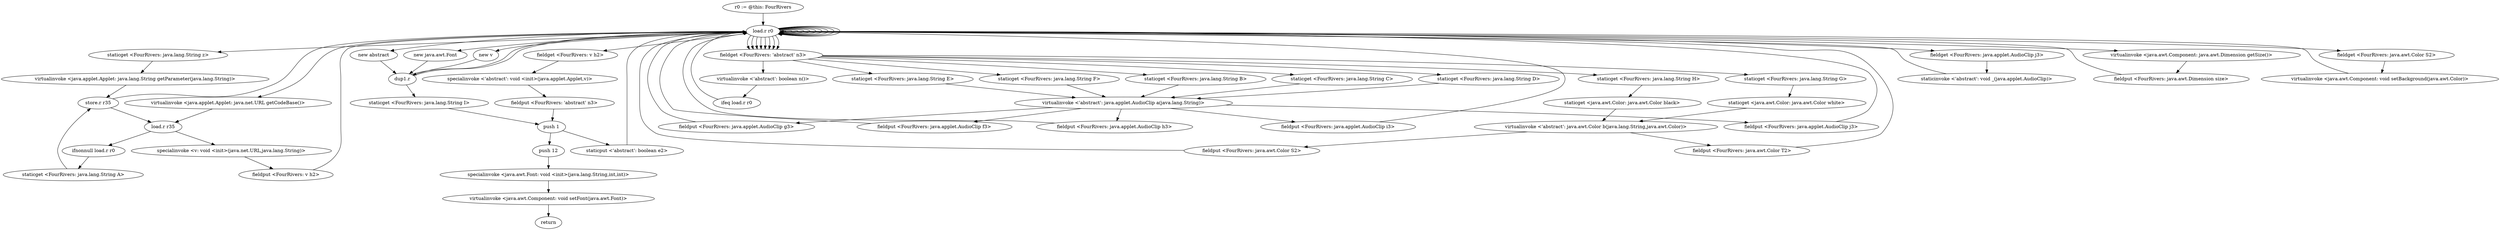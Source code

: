 digraph "" {
    "r0 := @this: FourRivers"
    "load.r r0"
    "r0 := @this: FourRivers"->"load.r r0";
    "staticget <FourRivers: java.lang.String z>"
    "load.r r0"->"staticget <FourRivers: java.lang.String z>";
    "virtualinvoke <java.applet.Applet: java.lang.String getParameter(java.lang.String)>"
    "staticget <FourRivers: java.lang.String z>"->"virtualinvoke <java.applet.Applet: java.lang.String getParameter(java.lang.String)>";
    "store.r r35"
    "virtualinvoke <java.applet.Applet: java.lang.String getParameter(java.lang.String)>"->"store.r r35";
    "load.r r35"
    "store.r r35"->"load.r r35";
    "ifnonnull load.r r0"
    "load.r r35"->"ifnonnull load.r r0";
    "staticget <FourRivers: java.lang.String A>"
    "ifnonnull load.r r0"->"staticget <FourRivers: java.lang.String A>";
    "staticget <FourRivers: java.lang.String A>"->"store.r r35";
    "store.r r35"->"load.r r0";
    "new v"
    "load.r r0"->"new v";
    "dup1.r"
    "new v"->"dup1.r";
    "dup1.r"->"load.r r0";
    "virtualinvoke <java.applet.Applet: java.net.URL getCodeBase()>"
    "load.r r0"->"virtualinvoke <java.applet.Applet: java.net.URL getCodeBase()>";
    "virtualinvoke <java.applet.Applet: java.net.URL getCodeBase()>"->"load.r r35";
    "specialinvoke <v: void <init>(java.net.URL,java.lang.String)>"
    "load.r r35"->"specialinvoke <v: void <init>(java.net.URL,java.lang.String)>";
    "fieldput <FourRivers: v h2>"
    "specialinvoke <v: void <init>(java.net.URL,java.lang.String)>"->"fieldput <FourRivers: v h2>";
    "fieldput <FourRivers: v h2>"->"load.r r0";
    "new abstract"
    "load.r r0"->"new abstract";
    "new abstract"->"dup1.r";
    "dup1.r"->"load.r r0";
    "load.r r0"->"load.r r0";
    "fieldget <FourRivers: v h2>"
    "load.r r0"->"fieldget <FourRivers: v h2>";
    "specialinvoke <'abstract': void <init>(java.applet.Applet,v)>"
    "fieldget <FourRivers: v h2>"->"specialinvoke <'abstract': void <init>(java.applet.Applet,v)>";
    "fieldput <FourRivers: 'abstract' n3>"
    "specialinvoke <'abstract': void <init>(java.applet.Applet,v)>"->"fieldput <FourRivers: 'abstract' n3>";
    "push 1"
    "fieldput <FourRivers: 'abstract' n3>"->"push 1";
    "staticput <'abstract': boolean e2>"
    "push 1"->"staticput <'abstract': boolean e2>";
    "staticput <'abstract': boolean e2>"->"load.r r0";
    "load.r r0"->"load.r r0";
    "fieldget <FourRivers: 'abstract' n3>"
    "load.r r0"->"fieldget <FourRivers: 'abstract' n3>";
    "staticget <FourRivers: java.lang.String B>"
    "fieldget <FourRivers: 'abstract' n3>"->"staticget <FourRivers: java.lang.String B>";
    "virtualinvoke <'abstract': java.applet.AudioClip a(java.lang.String)>"
    "staticget <FourRivers: java.lang.String B>"->"virtualinvoke <'abstract': java.applet.AudioClip a(java.lang.String)>";
    "fieldput <FourRivers: java.applet.AudioClip g3>"
    "virtualinvoke <'abstract': java.applet.AudioClip a(java.lang.String)>"->"fieldput <FourRivers: java.applet.AudioClip g3>";
    "fieldput <FourRivers: java.applet.AudioClip g3>"->"load.r r0";
    "load.r r0"->"load.r r0";
    "load.r r0"->"fieldget <FourRivers: 'abstract' n3>";
    "staticget <FourRivers: java.lang.String C>"
    "fieldget <FourRivers: 'abstract' n3>"->"staticget <FourRivers: java.lang.String C>";
    "staticget <FourRivers: java.lang.String C>"->"virtualinvoke <'abstract': java.applet.AudioClip a(java.lang.String)>";
    "fieldput <FourRivers: java.applet.AudioClip f3>"
    "virtualinvoke <'abstract': java.applet.AudioClip a(java.lang.String)>"->"fieldput <FourRivers: java.applet.AudioClip f3>";
    "fieldput <FourRivers: java.applet.AudioClip f3>"->"load.r r0";
    "load.r r0"->"load.r r0";
    "load.r r0"->"fieldget <FourRivers: 'abstract' n3>";
    "staticget <FourRivers: java.lang.String D>"
    "fieldget <FourRivers: 'abstract' n3>"->"staticget <FourRivers: java.lang.String D>";
    "staticget <FourRivers: java.lang.String D>"->"virtualinvoke <'abstract': java.applet.AudioClip a(java.lang.String)>";
    "fieldput <FourRivers: java.applet.AudioClip h3>"
    "virtualinvoke <'abstract': java.applet.AudioClip a(java.lang.String)>"->"fieldput <FourRivers: java.applet.AudioClip h3>";
    "fieldput <FourRivers: java.applet.AudioClip h3>"->"load.r r0";
    "load.r r0"->"load.r r0";
    "load.r r0"->"fieldget <FourRivers: 'abstract' n3>";
    "staticget <FourRivers: java.lang.String E>"
    "fieldget <FourRivers: 'abstract' n3>"->"staticget <FourRivers: java.lang.String E>";
    "staticget <FourRivers: java.lang.String E>"->"virtualinvoke <'abstract': java.applet.AudioClip a(java.lang.String)>";
    "fieldput <FourRivers: java.applet.AudioClip i3>"
    "virtualinvoke <'abstract': java.applet.AudioClip a(java.lang.String)>"->"fieldput <FourRivers: java.applet.AudioClip i3>";
    "fieldput <FourRivers: java.applet.AudioClip i3>"->"load.r r0";
    "load.r r0"->"fieldget <FourRivers: 'abstract' n3>";
    "virtualinvoke <'abstract': boolean n()>"
    "fieldget <FourRivers: 'abstract' n3>"->"virtualinvoke <'abstract': boolean n()>";
    "ifeq load.r r0"
    "virtualinvoke <'abstract': boolean n()>"->"ifeq load.r r0";
    "ifeq load.r r0"->"load.r r0";
    "load.r r0"->"load.r r0";
    "load.r r0"->"fieldget <FourRivers: 'abstract' n3>";
    "staticget <FourRivers: java.lang.String F>"
    "fieldget <FourRivers: 'abstract' n3>"->"staticget <FourRivers: java.lang.String F>";
    "staticget <FourRivers: java.lang.String F>"->"virtualinvoke <'abstract': java.applet.AudioClip a(java.lang.String)>";
    "fieldput <FourRivers: java.applet.AudioClip j3>"
    "virtualinvoke <'abstract': java.applet.AudioClip a(java.lang.String)>"->"fieldput <FourRivers: java.applet.AudioClip j3>";
    "fieldput <FourRivers: java.applet.AudioClip j3>"->"load.r r0";
    "fieldget <FourRivers: java.applet.AudioClip j3>"
    "load.r r0"->"fieldget <FourRivers: java.applet.AudioClip j3>";
    "staticinvoke <'abstract': void _(java.applet.AudioClip)>"
    "fieldget <FourRivers: java.applet.AudioClip j3>"->"staticinvoke <'abstract': void _(java.applet.AudioClip)>";
    "staticinvoke <'abstract': void _(java.applet.AudioClip)>"->"load.r r0";
    "load.r r0"->"load.r r0";
    "virtualinvoke <java.awt.Component: java.awt.Dimension getSize()>"
    "load.r r0"->"virtualinvoke <java.awt.Component: java.awt.Dimension getSize()>";
    "fieldput <FourRivers: java.awt.Dimension size>"
    "virtualinvoke <java.awt.Component: java.awt.Dimension getSize()>"->"fieldput <FourRivers: java.awt.Dimension size>";
    "fieldput <FourRivers: java.awt.Dimension size>"->"load.r r0";
    "load.r r0"->"load.r r0";
    "load.r r0"->"fieldget <FourRivers: 'abstract' n3>";
    "staticget <FourRivers: java.lang.String G>"
    "fieldget <FourRivers: 'abstract' n3>"->"staticget <FourRivers: java.lang.String G>";
    "staticget <java.awt.Color: java.awt.Color white>"
    "staticget <FourRivers: java.lang.String G>"->"staticget <java.awt.Color: java.awt.Color white>";
    "virtualinvoke <'abstract': java.awt.Color b(java.lang.String,java.awt.Color)>"
    "staticget <java.awt.Color: java.awt.Color white>"->"virtualinvoke <'abstract': java.awt.Color b(java.lang.String,java.awt.Color)>";
    "fieldput <FourRivers: java.awt.Color S2>"
    "virtualinvoke <'abstract': java.awt.Color b(java.lang.String,java.awt.Color)>"->"fieldput <FourRivers: java.awt.Color S2>";
    "fieldput <FourRivers: java.awt.Color S2>"->"load.r r0";
    "load.r r0"->"load.r r0";
    "load.r r0"->"fieldget <FourRivers: 'abstract' n3>";
    "staticget <FourRivers: java.lang.String H>"
    "fieldget <FourRivers: 'abstract' n3>"->"staticget <FourRivers: java.lang.String H>";
    "staticget <java.awt.Color: java.awt.Color black>"
    "staticget <FourRivers: java.lang.String H>"->"staticget <java.awt.Color: java.awt.Color black>";
    "staticget <java.awt.Color: java.awt.Color black>"->"virtualinvoke <'abstract': java.awt.Color b(java.lang.String,java.awt.Color)>";
    "fieldput <FourRivers: java.awt.Color T2>"
    "virtualinvoke <'abstract': java.awt.Color b(java.lang.String,java.awt.Color)>"->"fieldput <FourRivers: java.awt.Color T2>";
    "fieldput <FourRivers: java.awt.Color T2>"->"load.r r0";
    "load.r r0"->"load.r r0";
    "fieldget <FourRivers: java.awt.Color S2>"
    "load.r r0"->"fieldget <FourRivers: java.awt.Color S2>";
    "virtualinvoke <java.awt.Component: void setBackground(java.awt.Color)>"
    "fieldget <FourRivers: java.awt.Color S2>"->"virtualinvoke <java.awt.Component: void setBackground(java.awt.Color)>";
    "virtualinvoke <java.awt.Component: void setBackground(java.awt.Color)>"->"load.r r0";
    "new java.awt.Font"
    "load.r r0"->"new java.awt.Font";
    "new java.awt.Font"->"dup1.r";
    "staticget <FourRivers: java.lang.String I>"
    "dup1.r"->"staticget <FourRivers: java.lang.String I>";
    "staticget <FourRivers: java.lang.String I>"->"push 1";
    "push 12"
    "push 1"->"push 12";
    "specialinvoke <java.awt.Font: void <init>(java.lang.String,int,int)>"
    "push 12"->"specialinvoke <java.awt.Font: void <init>(java.lang.String,int,int)>";
    "virtualinvoke <java.awt.Component: void setFont(java.awt.Font)>"
    "specialinvoke <java.awt.Font: void <init>(java.lang.String,int,int)>"->"virtualinvoke <java.awt.Component: void setFont(java.awt.Font)>";
    "return"
    "virtualinvoke <java.awt.Component: void setFont(java.awt.Font)>"->"return";
}
